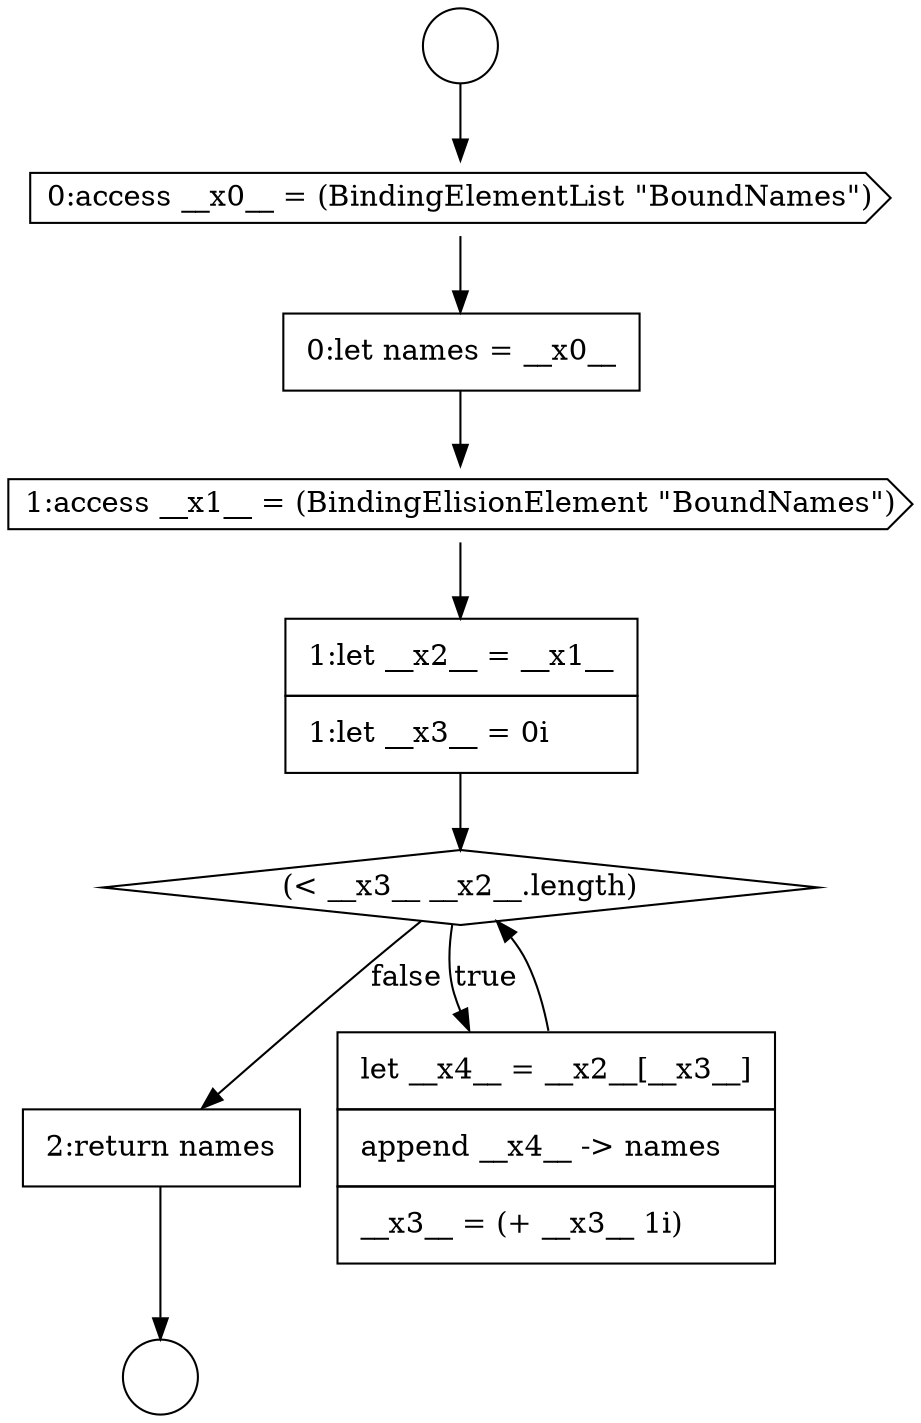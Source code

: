 digraph {
  node6014 [shape=circle label=" " color="black" fillcolor="white" style=filled]
  node6017 [shape=cds, label=<<font color="black">1:access __x1__ = (BindingElisionElement &quot;BoundNames&quot;)</font>> color="black" fillcolor="white" style=filled]
  node6021 [shape=none, margin=0, label=<<font color="black">
    <table border="0" cellborder="1" cellspacing="0" cellpadding="10">
      <tr><td align="left">2:return names</td></tr>
    </table>
  </font>> color="black" fillcolor="white" style=filled]
  node6019 [shape=diamond, label=<<font color="black">(&lt; __x3__ __x2__.length)</font>> color="black" fillcolor="white" style=filled]
  node6016 [shape=none, margin=0, label=<<font color="black">
    <table border="0" cellborder="1" cellspacing="0" cellpadding="10">
      <tr><td align="left">0:let names = __x0__</td></tr>
    </table>
  </font>> color="black" fillcolor="white" style=filled]
  node6013 [shape=circle label=" " color="black" fillcolor="white" style=filled]
  node6018 [shape=none, margin=0, label=<<font color="black">
    <table border="0" cellborder="1" cellspacing="0" cellpadding="10">
      <tr><td align="left">1:let __x2__ = __x1__</td></tr>
      <tr><td align="left">1:let __x3__ = 0i</td></tr>
    </table>
  </font>> color="black" fillcolor="white" style=filled]
  node6020 [shape=none, margin=0, label=<<font color="black">
    <table border="0" cellborder="1" cellspacing="0" cellpadding="10">
      <tr><td align="left">let __x4__ = __x2__[__x3__]</td></tr>
      <tr><td align="left">append __x4__ -&gt; names</td></tr>
      <tr><td align="left">__x3__ = (+ __x3__ 1i)</td></tr>
    </table>
  </font>> color="black" fillcolor="white" style=filled]
  node6015 [shape=cds, label=<<font color="black">0:access __x0__ = (BindingElementList &quot;BoundNames&quot;)</font>> color="black" fillcolor="white" style=filled]
  node6015 -> node6016 [ color="black"]
  node6016 -> node6017 [ color="black"]
  node6021 -> node6014 [ color="black"]
  node6020 -> node6019 [ color="black"]
  node6013 -> node6015 [ color="black"]
  node6017 -> node6018 [ color="black"]
  node6019 -> node6020 [label=<<font color="black">true</font>> color="black"]
  node6019 -> node6021 [label=<<font color="black">false</font>> color="black"]
  node6018 -> node6019 [ color="black"]
}
